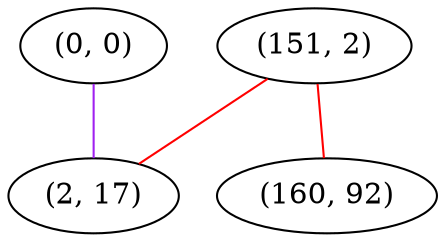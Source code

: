 graph "" {
"(0, 0)";
"(151, 2)";
"(2, 17)";
"(160, 92)";
"(0, 0)" -- "(2, 17)"  [color=purple, key=0, weight=4];
"(151, 2)" -- "(2, 17)"  [color=red, key=0, weight=1];
"(151, 2)" -- "(160, 92)"  [color=red, key=0, weight=1];
}
